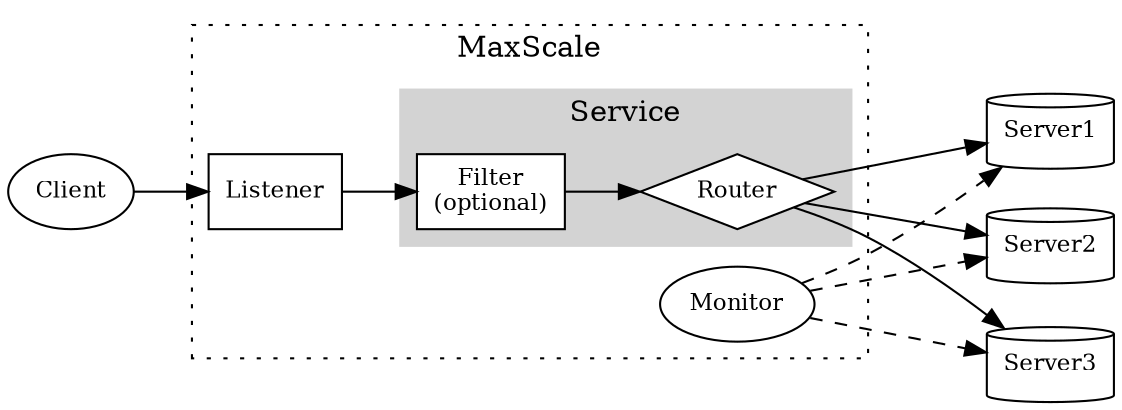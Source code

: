 digraph config {
    rankdir=LR;
    compound=true;
    node [fontsize="11"];

    subgraph cluster_mxs {
        label = "MaxScale";
        style=dotted;
        node [style=filled,fillcolor=white];

        subgraph cluster_svc {
            label = "Service";
            style=filled;
            color=lightgrey;
            node [style=filled,fillcolor=white];

            filter [label="Filter\n(optional)", shape=box];
            router [label="Router", shape=diamond];

            filter -> router;
        }

        listener [label="Listener", shape=box];
        monitor [label="Monitor", shape=oval];

        listener -> filter;
        filter -> monitor [style=invis];
    }

    client [label="Client", shape=oval];
    server2 [label="Server2", shape=cylinder];
    server1 [label="Server1", shape=cylinder];
    server3 [label="Server3", shape=cylinder];

    client -> listener;
    router -> server2 [minlen=2];
    router -> server1 [minlen=2];
    router -> server3 [minlen=2];
    monitor -> server2 [style=dashed];
    monitor -> server1 [style=dashed];
    monitor -> server3 [style=dashed];
}

